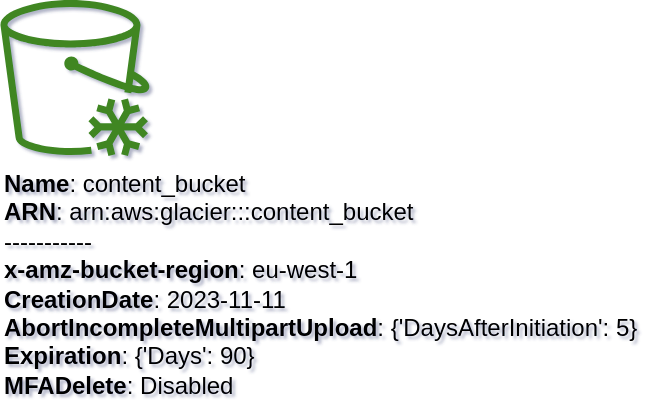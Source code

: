 <mxfile type="MultiCloud">
	<diagram id="diagram_1" name="AWS components">
		<mxGraphModel dx="1015" dy="661" grid="1" gridSize="10" guides="1" tooltips="1" connect="1" arrows="1" fold="1" page="1" pageScale="1" pageWidth="850" pageHeight="1100" math="0" shadow="1">
			<root>
				<mxCell id="0"/>
				<mxCell id="1" parent="0"/>
				<mxCell id="vertex:glacier_standard:arn:aws:glacier:::content_bucket" value="&lt;b&gt;Name&lt;/b&gt;: content_bucket&lt;BR&gt;&lt;b&gt;ARN&lt;/b&gt;: arn:aws:glacier:::content_bucket&lt;BR&gt;-----------&lt;BR&gt;&lt;b&gt;x-amz-bucket-region&lt;/b&gt;: eu-west-1&lt;BR&gt;&lt;b&gt;CreationDate&lt;/b&gt;: 2023-11-11&lt;BR&gt;&lt;b&gt;AbortIncompleteMultipartUpload&lt;/b&gt;: {'DaysAfterInitiation': 5}&lt;BR&gt;&lt;b&gt;Expiration&lt;/b&gt;: {'Days': 90}&lt;BR&gt;&lt;b&gt;MFADelete&lt;/b&gt;: Disabled" style="sketch=0;outlineConnect=0;gradientColor=none;fillColor=#3F8624;strokeColor=none;dashed=0;verticalLabelPosition=bottom;verticalAlign=top;align=left;html=1;fontSize=12;fontStyle=0;aspect=fixed;pointerEvents=1;shape=mxgraph.aws4.glacier;" parent="1" vertex="1">
					<mxGeometry width="75" height="78" as="geometry"/>
				</mxCell>
			</root>
		</mxGraphModel>
	</diagram>
</mxfile>